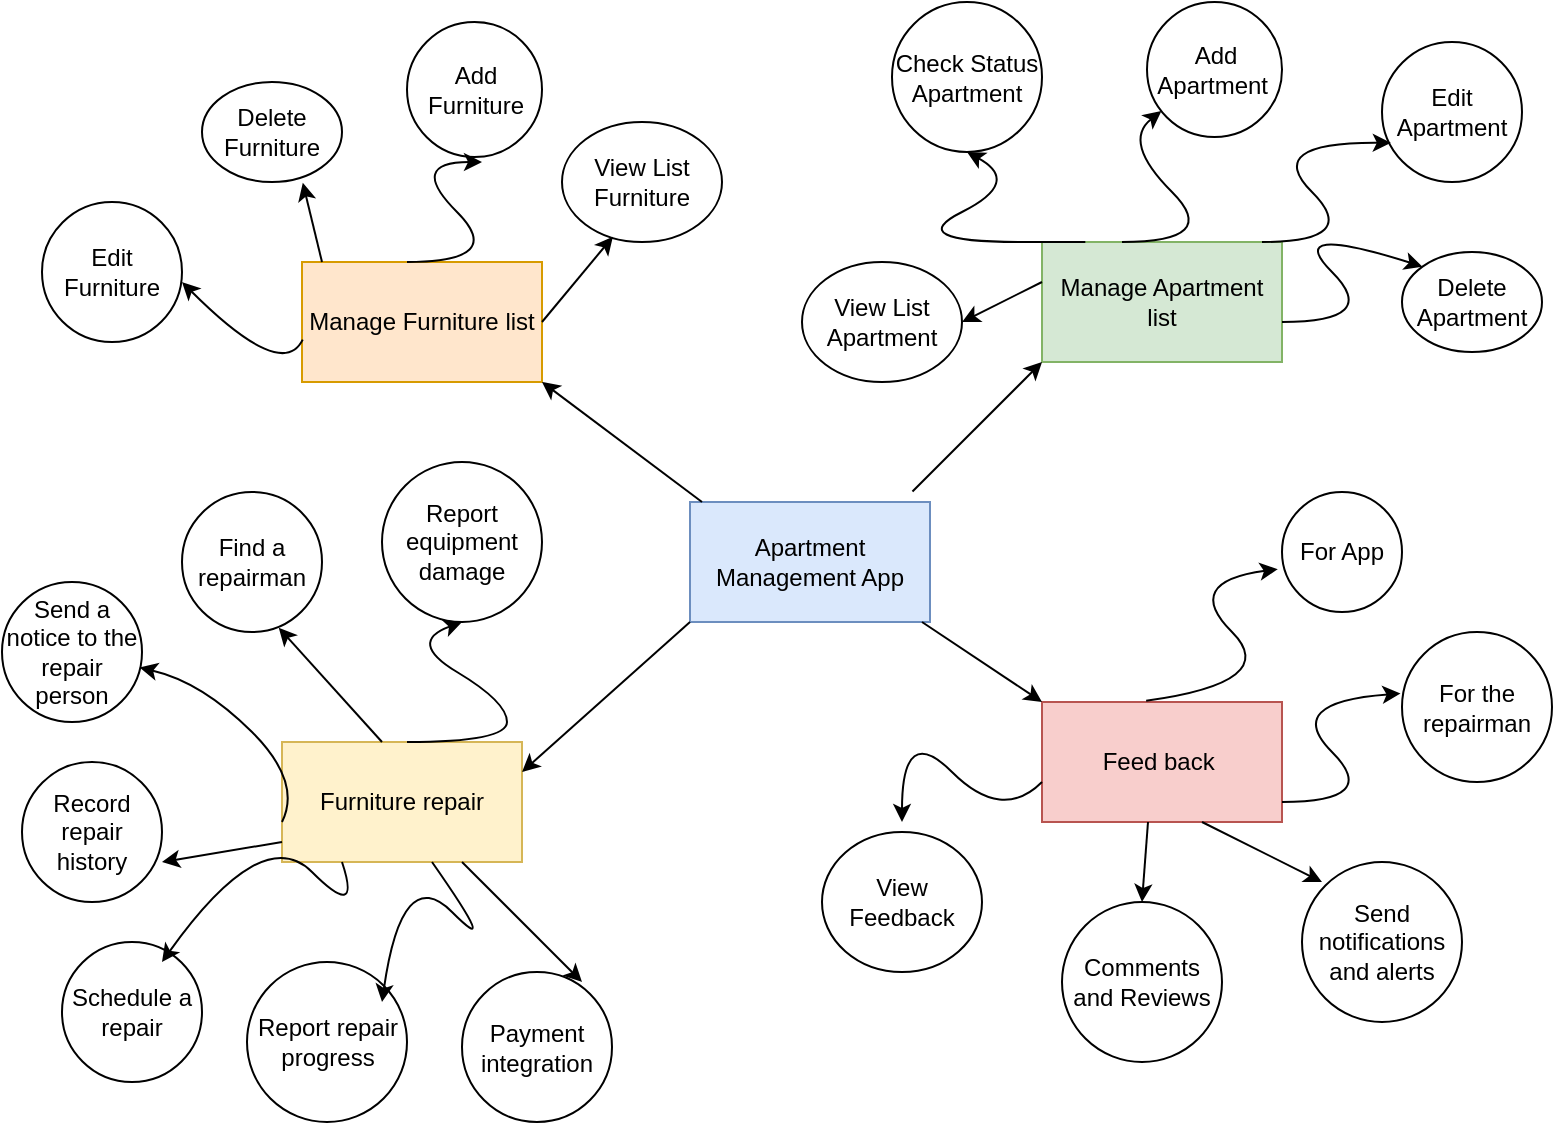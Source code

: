 <mxfile version="21.7.2" type="github">
  <diagram name="Trang-1" id="fliTURb_cvbP52fUOgku">
    <mxGraphModel dx="1221" dy="613" grid="1" gridSize="10" guides="1" tooltips="1" connect="1" arrows="1" fold="1" page="1" pageScale="1" pageWidth="827" pageHeight="1169" math="0" shadow="0">
      <root>
        <mxCell id="0" />
        <mxCell id="1" parent="0" />
        <mxCell id="yqCD-gNZLuBuFUGkV8YD-27" value="Apartment Management App&lt;br&gt;" style="rounded=0;whiteSpace=wrap;html=1;fillColor=#dae8fc;strokeColor=#6c8ebf;" parent="1" vertex="1">
          <mxGeometry x="354" y="260" width="120" height="60" as="geometry" />
        </mxCell>
        <mxCell id="yqCD-gNZLuBuFUGkV8YD-34" style="edgeStyle=orthogonalEdgeStyle;rounded=0;orthogonalLoop=1;jettySize=auto;html=1;exitX=0.5;exitY=1;exitDx=0;exitDy=0;" parent="1" edge="1">
          <mxGeometry relative="1" as="geometry">
            <mxPoint x="400" y="337.5" as="sourcePoint" />
            <mxPoint x="400" y="337.5" as="targetPoint" />
          </mxGeometry>
        </mxCell>
        <mxCell id="yqCD-gNZLuBuFUGkV8YD-59" value="Check Status Apartment" style="ellipse;whiteSpace=wrap;html=1;aspect=fixed;" parent="1" vertex="1">
          <mxGeometry x="455" y="10" width="75" height="75" as="geometry" />
        </mxCell>
        <mxCell id="zpeOi9zmbOthZ1FcBrVs-1" value="Manage Furniture list" style="rounded=0;whiteSpace=wrap;html=1;fillColor=#ffe6cc;strokeColor=#d79b00;" vertex="1" parent="1">
          <mxGeometry x="160" y="140" width="120" height="60" as="geometry" />
        </mxCell>
        <mxCell id="zpeOi9zmbOthZ1FcBrVs-2" value="" style="endArrow=classic;html=1;rounded=0;" edge="1" parent="1">
          <mxGeometry width="50" height="50" relative="1" as="geometry">
            <mxPoint x="360" y="260" as="sourcePoint" />
            <mxPoint x="280" y="200" as="targetPoint" />
          </mxGeometry>
        </mxCell>
        <mxCell id="zpeOi9zmbOthZ1FcBrVs-3" value="Add Furniture" style="ellipse;whiteSpace=wrap;html=1;aspect=fixed;" vertex="1" parent="1">
          <mxGeometry x="212.5" y="20" width="67.5" height="67.5" as="geometry" />
        </mxCell>
        <mxCell id="zpeOi9zmbOthZ1FcBrVs-4" value="Delete Furniture" style="ellipse;whiteSpace=wrap;html=1;" vertex="1" parent="1">
          <mxGeometry x="110" y="50" width="70" height="50" as="geometry" />
        </mxCell>
        <mxCell id="zpeOi9zmbOthZ1FcBrVs-5" value="Edit Furniture" style="ellipse;whiteSpace=wrap;html=1;aspect=fixed;" vertex="1" parent="1">
          <mxGeometry x="30" y="110" width="70" height="70" as="geometry" />
        </mxCell>
        <mxCell id="zpeOi9zmbOthZ1FcBrVs-8" value="" style="curved=1;endArrow=classic;html=1;rounded=0;exitX=0.003;exitY=0.647;exitDx=0;exitDy=0;exitPerimeter=0;" edge="1" parent="1" source="zpeOi9zmbOthZ1FcBrVs-1" target="zpeOi9zmbOthZ1FcBrVs-5">
          <mxGeometry width="50" height="50" relative="1" as="geometry">
            <mxPoint x="100" y="200" as="sourcePoint" />
            <mxPoint x="110" y="150" as="targetPoint" />
            <Array as="points">
              <mxPoint x="150" y="200" />
              <mxPoint x="100" y="150" />
            </Array>
          </mxGeometry>
        </mxCell>
        <mxCell id="zpeOi9zmbOthZ1FcBrVs-10" value="" style="curved=1;endArrow=classic;html=1;rounded=0;" edge="1" parent="1">
          <mxGeometry width="50" height="50" relative="1" as="geometry">
            <mxPoint x="212.5" y="140" as="sourcePoint" />
            <mxPoint x="250" y="90" as="targetPoint" />
            <Array as="points">
              <mxPoint x="262.5" y="140" />
              <mxPoint x="212.5" y="90" />
            </Array>
          </mxGeometry>
        </mxCell>
        <mxCell id="zpeOi9zmbOthZ1FcBrVs-16" value="" style="endArrow=classic;html=1;rounded=0;entryX=0.72;entryY=1.008;entryDx=0;entryDy=0;entryPerimeter=0;" edge="1" parent="1" target="zpeOi9zmbOthZ1FcBrVs-4">
          <mxGeometry width="50" height="50" relative="1" as="geometry">
            <mxPoint x="170" y="140" as="sourcePoint" />
            <mxPoint x="220" y="90" as="targetPoint" />
          </mxGeometry>
        </mxCell>
        <mxCell id="zpeOi9zmbOthZ1FcBrVs-17" value="Manage Apartment list" style="rounded=0;whiteSpace=wrap;html=1;fillColor=#d5e8d4;strokeColor=#82b366;" vertex="1" parent="1">
          <mxGeometry x="530" y="130" width="120" height="60" as="geometry" />
        </mxCell>
        <mxCell id="zpeOi9zmbOthZ1FcBrVs-18" value="Add Apartment&amp;nbsp;" style="ellipse;whiteSpace=wrap;html=1;aspect=fixed;" vertex="1" parent="1">
          <mxGeometry x="582.5" y="10" width="67.5" height="67.5" as="geometry" />
        </mxCell>
        <mxCell id="zpeOi9zmbOthZ1FcBrVs-19" value="Edit Apartment" style="ellipse;whiteSpace=wrap;html=1;aspect=fixed;" vertex="1" parent="1">
          <mxGeometry x="700" y="30" width="70" height="70" as="geometry" />
        </mxCell>
        <mxCell id="zpeOi9zmbOthZ1FcBrVs-20" value="Delete Apartment" style="ellipse;whiteSpace=wrap;html=1;" vertex="1" parent="1">
          <mxGeometry x="710" y="135" width="70" height="50" as="geometry" />
        </mxCell>
        <mxCell id="zpeOi9zmbOthZ1FcBrVs-21" value="" style="curved=1;endArrow=classic;html=1;rounded=0;entryX=0.5;entryY=1;entryDx=0;entryDy=0;" edge="1" parent="1" target="yqCD-gNZLuBuFUGkV8YD-59">
          <mxGeometry width="50" height="50" relative="1" as="geometry">
            <mxPoint x="528.38" y="130" as="sourcePoint" />
            <mxPoint x="474.005" y="84.4" as="targetPoint" />
            <Array as="points">
              <mxPoint x="578.38" y="130" />
              <mxPoint x="460" y="130" />
              <mxPoint x="520" y="100" />
            </Array>
          </mxGeometry>
        </mxCell>
        <mxCell id="zpeOi9zmbOthZ1FcBrVs-22" value="" style="endArrow=classic;html=1;rounded=0;entryX=0;entryY=1;entryDx=0;entryDy=0;exitX=0.927;exitY=-0.087;exitDx=0;exitDy=0;exitPerimeter=0;" edge="1" parent="1" source="yqCD-gNZLuBuFUGkV8YD-27" target="zpeOi9zmbOthZ1FcBrVs-17">
          <mxGeometry width="50" height="50" relative="1" as="geometry">
            <mxPoint x="390" y="260" as="sourcePoint" />
            <mxPoint x="440" y="210" as="targetPoint" />
          </mxGeometry>
        </mxCell>
        <mxCell id="zpeOi9zmbOthZ1FcBrVs-24" value="" style="curved=1;endArrow=classic;html=1;rounded=0;" edge="1" parent="1" target="zpeOi9zmbOthZ1FcBrVs-18">
          <mxGeometry width="50" height="50" relative="1" as="geometry">
            <mxPoint x="570" y="130" as="sourcePoint" />
            <mxPoint x="610" y="80" as="targetPoint" />
            <Array as="points">
              <mxPoint x="620" y="130" />
              <mxPoint x="570" y="80" />
            </Array>
          </mxGeometry>
        </mxCell>
        <mxCell id="zpeOi9zmbOthZ1FcBrVs-25" value="" style="curved=1;endArrow=classic;html=1;rounded=0;entryX=0.063;entryY=0.72;entryDx=0;entryDy=0;entryPerimeter=0;" edge="1" parent="1" target="zpeOi9zmbOthZ1FcBrVs-19">
          <mxGeometry width="50" height="50" relative="1" as="geometry">
            <mxPoint x="640" y="130" as="sourcePoint" />
            <mxPoint x="690" y="80" as="targetPoint" />
            <Array as="points">
              <mxPoint x="690" y="130" />
              <mxPoint x="640" y="80" />
            </Array>
          </mxGeometry>
        </mxCell>
        <mxCell id="zpeOi9zmbOthZ1FcBrVs-26" value="" style="curved=1;endArrow=classic;html=1;rounded=0;entryX=0;entryY=0;entryDx=0;entryDy=0;" edge="1" parent="1" target="zpeOi9zmbOthZ1FcBrVs-20">
          <mxGeometry width="50" height="50" relative="1" as="geometry">
            <mxPoint x="650" y="170" as="sourcePoint" />
            <mxPoint x="700" y="120" as="targetPoint" />
            <Array as="points">
              <mxPoint x="700" y="170" />
              <mxPoint x="650" y="120" />
            </Array>
          </mxGeometry>
        </mxCell>
        <mxCell id="zpeOi9zmbOthZ1FcBrVs-27" value="Furniture repair" style="rounded=0;whiteSpace=wrap;html=1;fillColor=#fff2cc;strokeColor=#d6b656;" vertex="1" parent="1">
          <mxGeometry x="150" y="380" width="120" height="60" as="geometry" />
        </mxCell>
        <mxCell id="zpeOi9zmbOthZ1FcBrVs-28" value="" style="endArrow=classic;html=1;rounded=0;entryX=1;entryY=0.25;entryDx=0;entryDy=0;exitX=0;exitY=1;exitDx=0;exitDy=0;" edge="1" parent="1" source="yqCD-gNZLuBuFUGkV8YD-27" target="zpeOi9zmbOthZ1FcBrVs-27">
          <mxGeometry width="50" height="50" relative="1" as="geometry">
            <mxPoint x="390" y="340" as="sourcePoint" />
            <mxPoint x="440" y="290" as="targetPoint" />
          </mxGeometry>
        </mxCell>
        <mxCell id="zpeOi9zmbOthZ1FcBrVs-29" value="Find a repairman" style="ellipse;whiteSpace=wrap;html=1;aspect=fixed;" vertex="1" parent="1">
          <mxGeometry x="100" y="255" width="70" height="70" as="geometry" />
        </mxCell>
        <mxCell id="zpeOi9zmbOthZ1FcBrVs-30" value="Record repair history" style="ellipse;whiteSpace=wrap;html=1;aspect=fixed;" vertex="1" parent="1">
          <mxGeometry x="20" y="390" width="70" height="70" as="geometry" />
        </mxCell>
        <mxCell id="zpeOi9zmbOthZ1FcBrVs-32" value="Schedule a repair" style="ellipse;whiteSpace=wrap;html=1;aspect=fixed;" vertex="1" parent="1">
          <mxGeometry x="40" y="480" width="70" height="70" as="geometry" />
        </mxCell>
        <mxCell id="zpeOi9zmbOthZ1FcBrVs-33" value="Send a notice to the repair person" style="ellipse;whiteSpace=wrap;html=1;aspect=fixed;" vertex="1" parent="1">
          <mxGeometry x="10" y="300" width="70" height="70" as="geometry" />
        </mxCell>
        <mxCell id="zpeOi9zmbOthZ1FcBrVs-35" value="Payment integration" style="ellipse;whiteSpace=wrap;html=1;aspect=fixed;" vertex="1" parent="1">
          <mxGeometry x="240" y="495" width="75" height="75" as="geometry" />
        </mxCell>
        <mxCell id="zpeOi9zmbOthZ1FcBrVs-36" value="Feed back&amp;nbsp;" style="rounded=0;whiteSpace=wrap;html=1;fillColor=#f8cecc;strokeColor=#b85450;" vertex="1" parent="1">
          <mxGeometry x="530" y="360" width="120" height="60" as="geometry" />
        </mxCell>
        <mxCell id="zpeOi9zmbOthZ1FcBrVs-37" value="Report equipment damage" style="ellipse;whiteSpace=wrap;html=1;aspect=fixed;" vertex="1" parent="1">
          <mxGeometry x="200" y="240" width="80" height="80" as="geometry" />
        </mxCell>
        <mxCell id="zpeOi9zmbOthZ1FcBrVs-38" value="Report repair progress" style="ellipse;whiteSpace=wrap;html=1;aspect=fixed;" vertex="1" parent="1">
          <mxGeometry x="132.5" y="490" width="80" height="80" as="geometry" />
        </mxCell>
        <mxCell id="zpeOi9zmbOthZ1FcBrVs-47" value="" style="curved=1;endArrow=classic;html=1;rounded=0;entryX=0.5;entryY=1;entryDx=0;entryDy=0;" edge="1" parent="1" target="zpeOi9zmbOthZ1FcBrVs-37">
          <mxGeometry width="50" height="50" relative="1" as="geometry">
            <mxPoint x="212.5" y="380" as="sourcePoint" />
            <mxPoint x="262.5" y="330" as="targetPoint" />
            <Array as="points">
              <mxPoint x="262.5" y="380" />
              <mxPoint x="262.5" y="360" />
              <mxPoint x="212.5" y="330" />
            </Array>
          </mxGeometry>
        </mxCell>
        <mxCell id="zpeOi9zmbOthZ1FcBrVs-53" value="" style="endArrow=classic;html=1;rounded=0;entryX=0.691;entryY=0.969;entryDx=0;entryDy=0;entryPerimeter=0;" edge="1" parent="1" target="zpeOi9zmbOthZ1FcBrVs-29">
          <mxGeometry width="50" height="50" relative="1" as="geometry">
            <mxPoint x="200" y="380" as="sourcePoint" />
            <mxPoint x="140" y="330" as="targetPoint" />
          </mxGeometry>
        </mxCell>
        <mxCell id="zpeOi9zmbOthZ1FcBrVs-56" value="" style="curved=1;endArrow=classic;html=1;rounded=0;entryX=0.983;entryY=0.611;entryDx=0;entryDy=0;entryPerimeter=0;" edge="1" parent="1" target="zpeOi9zmbOthZ1FcBrVs-33">
          <mxGeometry width="50" height="50" relative="1" as="geometry">
            <mxPoint x="150" y="420" as="sourcePoint" />
            <mxPoint x="160" y="350" as="targetPoint" />
            <Array as="points">
              <mxPoint x="160" y="400" />
              <mxPoint x="110" y="350" />
            </Array>
          </mxGeometry>
        </mxCell>
        <mxCell id="zpeOi9zmbOthZ1FcBrVs-57" value="" style="endArrow=classic;html=1;rounded=0;" edge="1" parent="1">
          <mxGeometry width="50" height="50" relative="1" as="geometry">
            <mxPoint x="150" y="430" as="sourcePoint" />
            <mxPoint x="90" y="440" as="targetPoint" />
          </mxGeometry>
        </mxCell>
        <mxCell id="zpeOi9zmbOthZ1FcBrVs-58" value="" style="curved=1;endArrow=classic;html=1;rounded=0;" edge="1" parent="1">
          <mxGeometry width="50" height="50" relative="1" as="geometry">
            <mxPoint x="180" y="440" as="sourcePoint" />
            <mxPoint x="90" y="490" as="targetPoint" />
            <Array as="points">
              <mxPoint x="190" y="470" />
              <mxPoint x="140" y="420" />
            </Array>
          </mxGeometry>
        </mxCell>
        <mxCell id="zpeOi9zmbOthZ1FcBrVs-62" value="" style="curved=1;endArrow=classic;html=1;rounded=0;" edge="1" parent="1">
          <mxGeometry width="50" height="50" relative="1" as="geometry">
            <mxPoint x="225" y="440" as="sourcePoint" />
            <mxPoint x="200" y="510" as="targetPoint" />
            <Array as="points">
              <mxPoint x="260" y="490" />
              <mxPoint x="210" y="440" />
            </Array>
          </mxGeometry>
        </mxCell>
        <mxCell id="zpeOi9zmbOthZ1FcBrVs-65" value="" style="endArrow=classic;html=1;rounded=0;" edge="1" parent="1">
          <mxGeometry width="50" height="50" relative="1" as="geometry">
            <mxPoint x="240" y="440" as="sourcePoint" />
            <mxPoint x="300" y="500" as="targetPoint" />
          </mxGeometry>
        </mxCell>
        <mxCell id="zpeOi9zmbOthZ1FcBrVs-66" value="For App" style="ellipse;whiteSpace=wrap;html=1;aspect=fixed;" vertex="1" parent="1">
          <mxGeometry x="650" y="255" width="60" height="60" as="geometry" />
        </mxCell>
        <mxCell id="zpeOi9zmbOthZ1FcBrVs-68" value="For the repairman" style="ellipse;whiteSpace=wrap;html=1;aspect=fixed;" vertex="1" parent="1">
          <mxGeometry x="710" y="325" width="75" height="75" as="geometry" />
        </mxCell>
        <mxCell id="zpeOi9zmbOthZ1FcBrVs-69" value="Send notifications and alerts" style="ellipse;whiteSpace=wrap;html=1;aspect=fixed;" vertex="1" parent="1">
          <mxGeometry x="660" y="440" width="80" height="80" as="geometry" />
        </mxCell>
        <mxCell id="zpeOi9zmbOthZ1FcBrVs-70" value="Comments and Reviews" style="ellipse;whiteSpace=wrap;html=1;aspect=fixed;" vertex="1" parent="1">
          <mxGeometry x="540" y="460" width="80" height="80" as="geometry" />
        </mxCell>
        <mxCell id="zpeOi9zmbOthZ1FcBrVs-71" value="" style="curved=1;endArrow=classic;html=1;rounded=0;exitX=0.434;exitY=-0.011;exitDx=0;exitDy=0;exitPerimeter=0;entryX=-0.035;entryY=0.643;entryDx=0;entryDy=0;entryPerimeter=0;" edge="1" parent="1" source="zpeOi9zmbOthZ1FcBrVs-36" target="zpeOi9zmbOthZ1FcBrVs-66">
          <mxGeometry width="50" height="50" relative="1" as="geometry">
            <mxPoint x="600" y="350" as="sourcePoint" />
            <mxPoint x="650" y="300" as="targetPoint" />
            <Array as="points">
              <mxPoint x="650" y="350" />
              <mxPoint x="600" y="300" />
            </Array>
          </mxGeometry>
        </mxCell>
        <mxCell id="zpeOi9zmbOthZ1FcBrVs-72" value="" style="curved=1;endArrow=classic;html=1;rounded=0;entryX=-0.01;entryY=0.41;entryDx=0;entryDy=0;entryPerimeter=0;" edge="1" parent="1" target="zpeOi9zmbOthZ1FcBrVs-68">
          <mxGeometry width="50" height="50" relative="1" as="geometry">
            <mxPoint x="650" y="410" as="sourcePoint" />
            <mxPoint x="700" y="360" as="targetPoint" />
            <Array as="points">
              <mxPoint x="700" y="410" />
              <mxPoint x="650" y="360" />
            </Array>
          </mxGeometry>
        </mxCell>
        <mxCell id="zpeOi9zmbOthZ1FcBrVs-75" value="" style="endArrow=classic;html=1;rounded=0;" edge="1" parent="1">
          <mxGeometry width="50" height="50" relative="1" as="geometry">
            <mxPoint x="610" y="420" as="sourcePoint" />
            <mxPoint x="670" y="450" as="targetPoint" />
          </mxGeometry>
        </mxCell>
        <mxCell id="zpeOi9zmbOthZ1FcBrVs-77" value="" style="endArrow=classic;html=1;rounded=0;entryX=0.5;entryY=0;entryDx=0;entryDy=0;" edge="1" parent="1" target="zpeOi9zmbOthZ1FcBrVs-70">
          <mxGeometry width="50" height="50" relative="1" as="geometry">
            <mxPoint x="583" y="420" as="sourcePoint" />
            <mxPoint x="582.5" y="470" as="targetPoint" />
          </mxGeometry>
        </mxCell>
        <mxCell id="zpeOi9zmbOthZ1FcBrVs-78" value="" style="endArrow=classic;html=1;rounded=0;entryX=0;entryY=0;entryDx=0;entryDy=0;" edge="1" parent="1" target="zpeOi9zmbOthZ1FcBrVs-36">
          <mxGeometry width="50" height="50" relative="1" as="geometry">
            <mxPoint x="470" y="320" as="sourcePoint" />
            <mxPoint x="520" y="270" as="targetPoint" />
          </mxGeometry>
        </mxCell>
        <mxCell id="zpeOi9zmbOthZ1FcBrVs-79" value="View List Furniture" style="ellipse;whiteSpace=wrap;html=1;" vertex="1" parent="1">
          <mxGeometry x="290" y="70" width="80" height="60" as="geometry" />
        </mxCell>
        <mxCell id="zpeOi9zmbOthZ1FcBrVs-80" value="View List Apartment" style="ellipse;whiteSpace=wrap;html=1;" vertex="1" parent="1">
          <mxGeometry x="410" y="140" width="80" height="60" as="geometry" />
        </mxCell>
        <mxCell id="zpeOi9zmbOthZ1FcBrVs-81" value="" style="endArrow=classic;html=1;rounded=0;entryX=0.318;entryY=0.956;entryDx=0;entryDy=0;entryPerimeter=0;" edge="1" parent="1" target="zpeOi9zmbOthZ1FcBrVs-79">
          <mxGeometry width="50" height="50" relative="1" as="geometry">
            <mxPoint x="280" y="170" as="sourcePoint" />
            <mxPoint x="330" y="120" as="targetPoint" />
          </mxGeometry>
        </mxCell>
        <mxCell id="zpeOi9zmbOthZ1FcBrVs-82" value="" style="endArrow=classic;html=1;rounded=0;" edge="1" parent="1">
          <mxGeometry width="50" height="50" relative="1" as="geometry">
            <mxPoint x="530" y="150" as="sourcePoint" />
            <mxPoint x="490" y="170" as="targetPoint" />
          </mxGeometry>
        </mxCell>
        <mxCell id="zpeOi9zmbOthZ1FcBrVs-83" value="View Feedback" style="ellipse;whiteSpace=wrap;html=1;" vertex="1" parent="1">
          <mxGeometry x="420" y="425" width="80" height="70" as="geometry" />
        </mxCell>
        <mxCell id="zpeOi9zmbOthZ1FcBrVs-84" value="" style="curved=1;endArrow=classic;html=1;rounded=0;" edge="1" parent="1">
          <mxGeometry width="50" height="50" relative="1" as="geometry">
            <mxPoint x="530" y="400" as="sourcePoint" />
            <mxPoint x="460" y="420" as="targetPoint" />
            <Array as="points">
              <mxPoint x="510" y="420" />
              <mxPoint x="460" y="370" />
            </Array>
          </mxGeometry>
        </mxCell>
      </root>
    </mxGraphModel>
  </diagram>
</mxfile>
